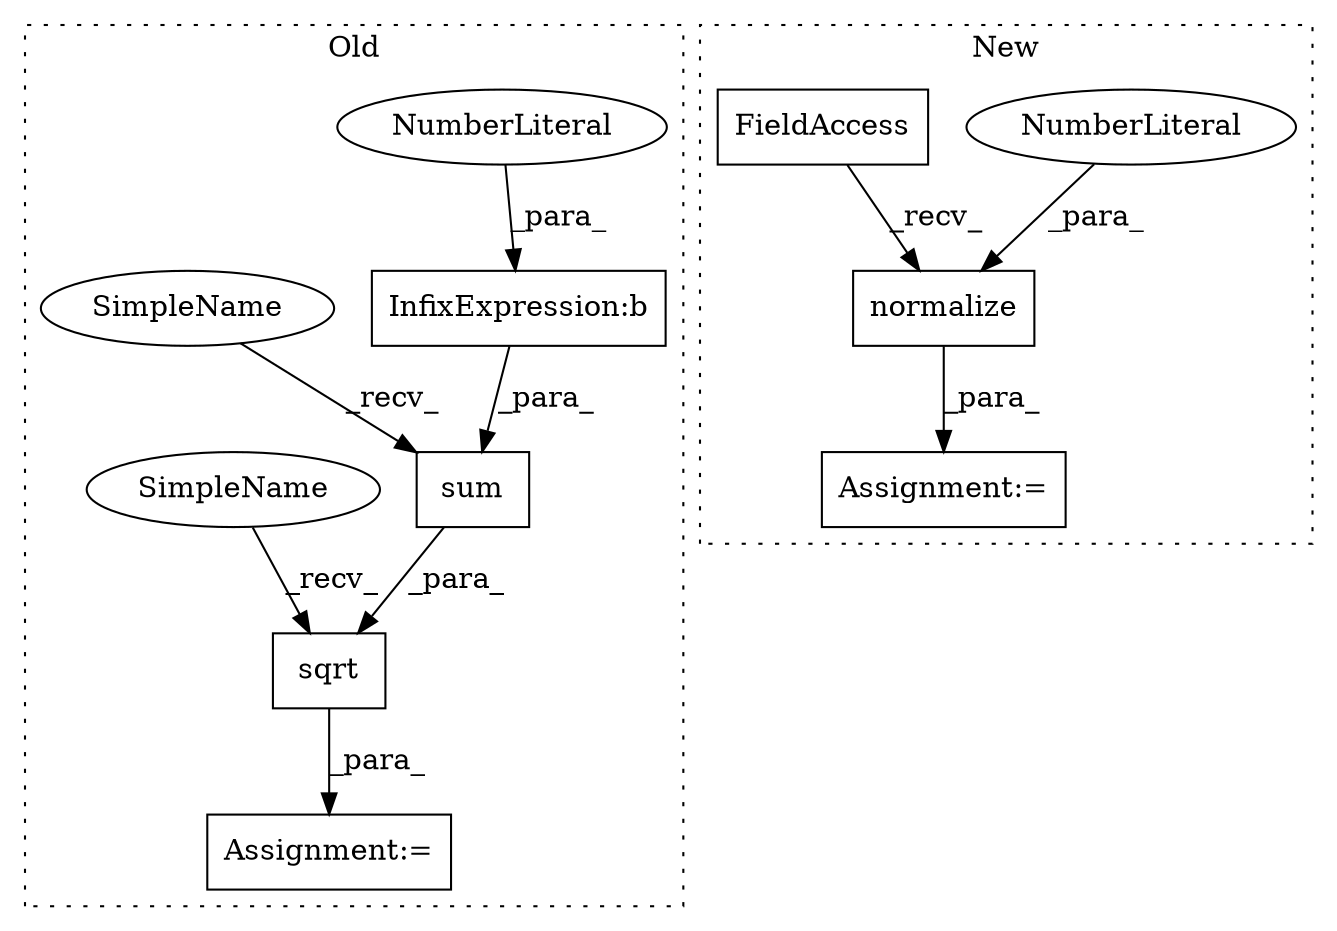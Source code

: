 digraph G {
subgraph cluster0 {
1 [label="sum" a="32" s="3681,3697" l="4,1" shape="box"];
3 [label="Assignment:=" a="7" s="3663" l="1" shape="box"];
5 [label="sqrt" a="32" s="3670,3698" l="5,1" shape="box"];
6 [label="InfixExpression:b" a="27" s="3693" l="3" shape="box"];
7 [label="NumberLiteral" a="34" s="3696" l="1" shape="ellipse"];
10 [label="SimpleName" a="42" s="3675" l="5" shape="ellipse"];
11 [label="SimpleName" a="42" s="3664" l="5" shape="ellipse"];
label = "Old";
style="dotted";
}
subgraph cluster1 {
2 [label="normalize" a="32" s="3681,3700" l="10,1" shape="box"];
4 [label="NumberLiteral" a="34" s="3697" l="1" shape="ellipse"];
8 [label="FieldAccess" a="22" s="3668" l="12" shape="box"];
9 [label="Assignment:=" a="7" s="3667" l="1" shape="box"];
label = "New";
style="dotted";
}
1 -> 5 [label="_para_"];
2 -> 9 [label="_para_"];
4 -> 2 [label="_para_"];
5 -> 3 [label="_para_"];
6 -> 1 [label="_para_"];
7 -> 6 [label="_para_"];
8 -> 2 [label="_recv_"];
10 -> 1 [label="_recv_"];
11 -> 5 [label="_recv_"];
}